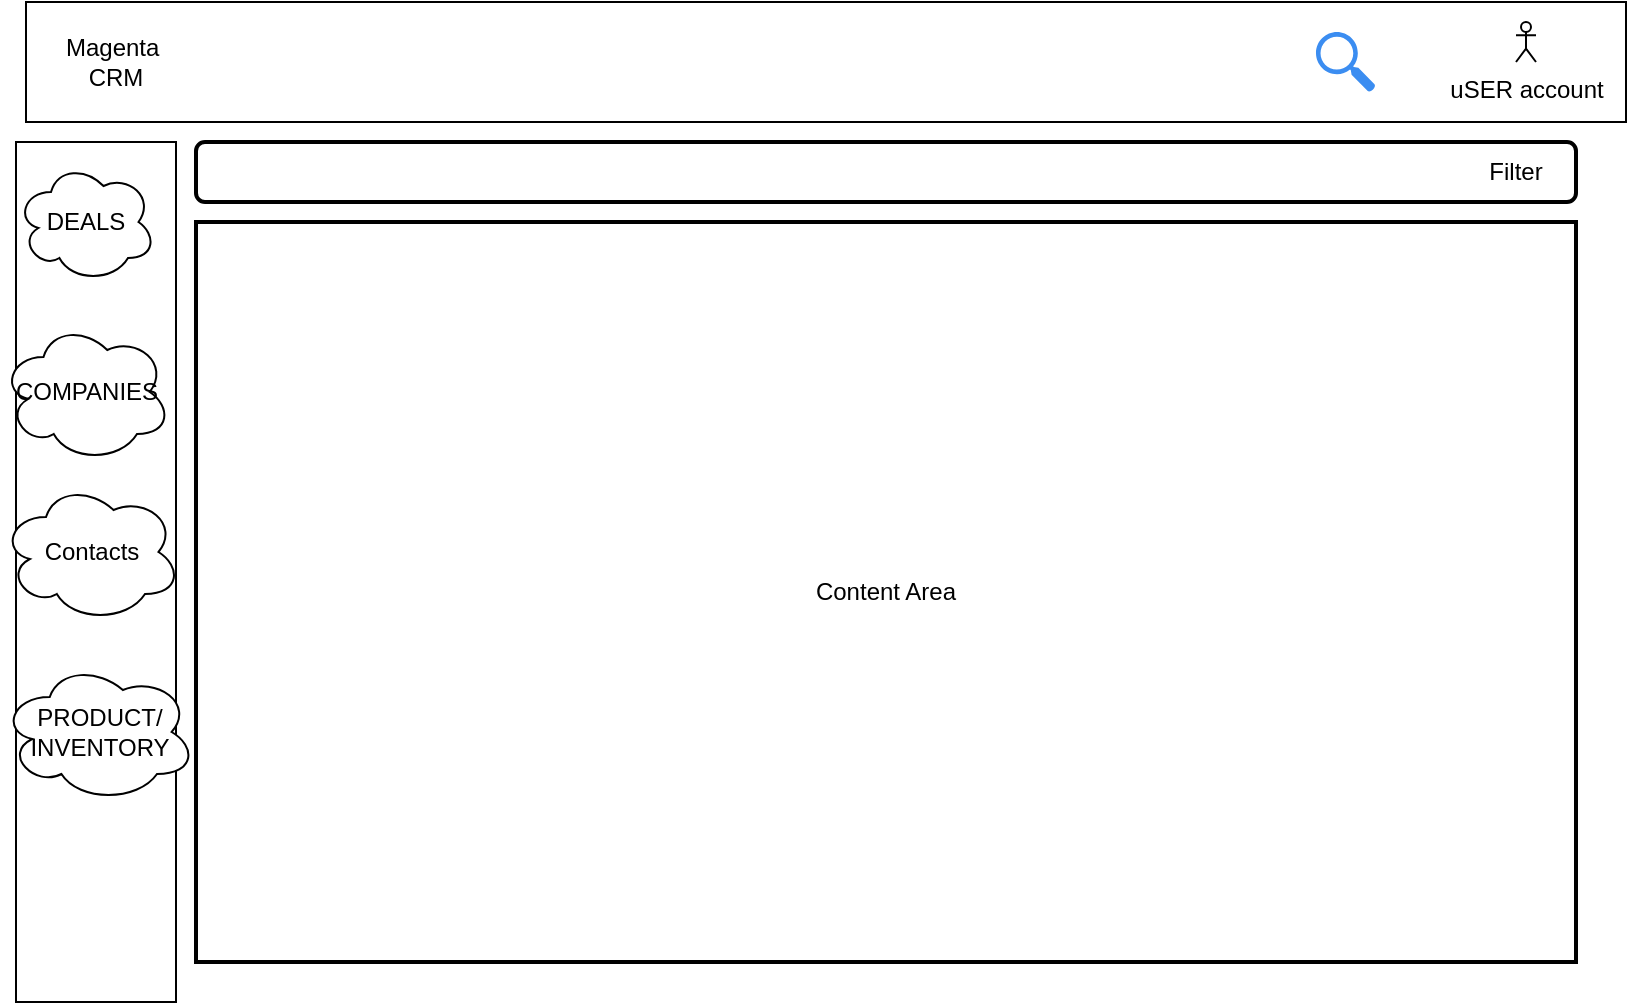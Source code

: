 <mxfile version="14.2.7" type="github" pages="6">
  <diagram id="QOa6z6X2At9Oge8IAuHY" name="Main">
    <mxGraphModel dx="965" dy="1571" grid="1" gridSize="10" guides="1" tooltips="1" connect="1" arrows="1" fold="1" page="1" pageScale="1" pageWidth="850" pageHeight="1100" math="0" shadow="0">
      <root>
        <mxCell id="0" />
        <mxCell id="1" parent="0" />
        <mxCell id="o-RJejRpc0cjQsUebl2T-1" value="" style="rounded=0;whiteSpace=wrap;html=1;" vertex="1" parent="1">
          <mxGeometry x="40" y="50" width="80" height="430" as="geometry" />
        </mxCell>
        <mxCell id="o-RJejRpc0cjQsUebl2T-2" value="" style="rounded=0;whiteSpace=wrap;html=1;" vertex="1" parent="1">
          <mxGeometry x="45" y="-20" width="800" height="60" as="geometry" />
        </mxCell>
        <mxCell id="o-RJejRpc0cjQsUebl2T-3" value="Magenta&amp;nbsp;&lt;br&gt;CRM" style="text;html=1;strokeColor=none;fillColor=none;align=center;verticalAlign=middle;whiteSpace=wrap;rounded=0;" vertex="1" parent="1">
          <mxGeometry x="70" width="40" height="20" as="geometry" />
        </mxCell>
        <mxCell id="o-RJejRpc0cjQsUebl2T-4" value="DEALS" style="ellipse;shape=cloud;whiteSpace=wrap;html=1;" vertex="1" parent="1">
          <mxGeometry x="40" y="60" width="70" height="60" as="geometry" />
        </mxCell>
        <mxCell id="o-RJejRpc0cjQsUebl2T-6" value="PRODUCT/&lt;br&gt;INVENTORY" style="ellipse;shape=cloud;whiteSpace=wrap;html=1;" vertex="1" parent="1">
          <mxGeometry x="32.5" y="310" width="97.5" height="70" as="geometry" />
        </mxCell>
        <mxCell id="o-RJejRpc0cjQsUebl2T-7" value="COMPANIES" style="ellipse;shape=cloud;whiteSpace=wrap;html=1;" vertex="1" parent="1">
          <mxGeometry x="32.5" y="140" width="85" height="70" as="geometry" />
        </mxCell>
        <mxCell id="o-RJejRpc0cjQsUebl2T-9" value="uSER account" style="shape=umlActor;verticalLabelPosition=bottom;verticalAlign=top;html=1;outlineConnect=0;" vertex="1" parent="1">
          <mxGeometry x="790" y="-10" width="10" height="20" as="geometry" />
        </mxCell>
        <mxCell id="4M_cyCe8TP4XShT10oTq-1" value="" style="html=1;aspect=fixed;strokeColor=none;shadow=0;align=center;verticalAlign=top;fillColor=#3B8DF1;shape=mxgraph.gcp2.search" vertex="1" parent="1">
          <mxGeometry x="690" y="-5" width="29.7" height="30" as="geometry" />
        </mxCell>
        <mxCell id="ym174EyvkoZ6vxaWebQI-1" value="Content Area" style="rounded=0;whiteSpace=wrap;html=1;strokeWidth=2;fillColor=none;" vertex="1" parent="1">
          <mxGeometry x="130" y="90" width="690" height="370" as="geometry" />
        </mxCell>
        <mxCell id="c6NYsbQA6YPsyjV-3wj1-1" value="" style="rounded=1;whiteSpace=wrap;html=1;strokeWidth=2;fillColor=none;" vertex="1" parent="1">
          <mxGeometry x="130" y="50" width="690" height="30" as="geometry" />
        </mxCell>
        <mxCell id="c6NYsbQA6YPsyjV-3wj1-2" value="Filter" style="text;html=1;strokeColor=none;fillColor=none;align=center;verticalAlign=middle;whiteSpace=wrap;rounded=0;" vertex="1" parent="1">
          <mxGeometry x="770" y="55" width="40" height="20" as="geometry" />
        </mxCell>
        <mxCell id="c6NYsbQA6YPsyjV-3wj1-3" value="Contacts" style="ellipse;shape=cloud;whiteSpace=wrap;html=1;" vertex="1" parent="1">
          <mxGeometry x="32.5" y="220" width="90" height="70" as="geometry" />
        </mxCell>
      </root>
    </mxGraphModel>
  </diagram>
  <diagram id="2hIq2uxbDtvf1ngleDAS" name="Deals">
    <mxGraphModel dx="965" dy="471" grid="1" gridSize="10" guides="1" tooltips="1" connect="1" arrows="1" fold="1" page="1" pageScale="1" pageWidth="850" pageHeight="1100" math="0" shadow="0">
      <root>
        <mxCell id="5MMaR8HTmtrozJFYy1v1-0" />
        <mxCell id="5MMaR8HTmtrozJFYy1v1-1" parent="5MMaR8HTmtrozJFYy1v1-0" />
        <mxCell id="LGKJ2FdRTAFwp8FfndiB-0" value="" style="shape=table;html=1;whiteSpace=wrap;startSize=0;container=1;collapsible=0;childLayout=tableLayout;" vertex="1" parent="5MMaR8HTmtrozJFYy1v1-1">
          <mxGeometry x="40" y="80" width="720" height="240" as="geometry" />
        </mxCell>
        <mxCell id="LGKJ2FdRTAFwp8FfndiB-1" value="" style="shape=partialRectangle;html=1;whiteSpace=wrap;collapsible=0;dropTarget=0;pointerEvents=0;fillColor=none;top=0;left=0;bottom=0;right=0;points=[[0,0.5],[1,0.5]];portConstraint=eastwest;" vertex="1" parent="LGKJ2FdRTAFwp8FfndiB-0">
          <mxGeometry width="720" height="48" as="geometry" />
        </mxCell>
        <mxCell id="LGKJ2FdRTAFwp8FfndiB-2" value="&lt;b&gt;Deals Name&lt;/b&gt;" style="shape=partialRectangle;html=1;whiteSpace=wrap;connectable=0;overflow=hidden;fillColor=none;top=0;left=0;bottom=0;right=0;strokeWidth=2;" vertex="1" parent="LGKJ2FdRTAFwp8FfndiB-1">
          <mxGeometry width="120" height="48" as="geometry" />
        </mxCell>
        <mxCell id="LGKJ2FdRTAFwp8FfndiB-3" value="&lt;b&gt;Stage&lt;/b&gt;" style="shape=partialRectangle;html=1;whiteSpace=wrap;connectable=0;overflow=hidden;fillColor=none;top=0;left=0;bottom=0;right=0;" vertex="1" parent="LGKJ2FdRTAFwp8FfndiB-1">
          <mxGeometry x="120" width="120" height="48" as="geometry" />
        </mxCell>
        <mxCell id="LGKJ2FdRTAFwp8FfndiB-4" value="&lt;b&gt;Contact/Companies&lt;/b&gt;" style="shape=partialRectangle;html=1;whiteSpace=wrap;connectable=0;overflow=hidden;fillColor=none;top=0;left=0;bottom=0;right=0;" vertex="1" parent="LGKJ2FdRTAFwp8FfndiB-1">
          <mxGeometry x="240" width="120" height="48" as="geometry" />
        </mxCell>
        <mxCell id="LGKJ2FdRTAFwp8FfndiB-5" value="&lt;b&gt;Amount&lt;/b&gt;" style="shape=partialRectangle;html=1;whiteSpace=wrap;connectable=0;overflow=hidden;fillColor=none;top=0;left=0;bottom=0;right=0;" vertex="1" parent="LGKJ2FdRTAFwp8FfndiB-1">
          <mxGeometry x="360" width="120" height="48" as="geometry" />
        </mxCell>
        <mxCell id="LGKJ2FdRTAFwp8FfndiB-6" value="&lt;b&gt;Closeing Date&lt;/b&gt;" style="shape=partialRectangle;html=1;whiteSpace=wrap;connectable=0;overflow=hidden;fillColor=none;top=0;left=0;bottom=0;right=0;" vertex="1" parent="LGKJ2FdRTAFwp8FfndiB-1">
          <mxGeometry x="480" width="120" height="48" as="geometry" />
        </mxCell>
        <mxCell id="LGKJ2FdRTAFwp8FfndiB-7" value="&lt;b&gt;Created&lt;/b&gt;" style="shape=partialRectangle;html=1;whiteSpace=wrap;connectable=0;overflow=hidden;fillColor=none;top=0;left=0;bottom=0;right=0;" vertex="1" parent="LGKJ2FdRTAFwp8FfndiB-1">
          <mxGeometry x="600" width="120" height="48" as="geometry" />
        </mxCell>
        <mxCell id="LGKJ2FdRTAFwp8FfndiB-8" value="" style="shape=partialRectangle;html=1;whiteSpace=wrap;collapsible=0;dropTarget=0;pointerEvents=0;fillColor=none;top=0;left=0;bottom=0;right=0;points=[[0,0.5],[1,0.5]];portConstraint=eastwest;" vertex="1" parent="LGKJ2FdRTAFwp8FfndiB-0">
          <mxGeometry y="48" width="720" height="48" as="geometry" />
        </mxCell>
        <mxCell id="LGKJ2FdRTAFwp8FfndiB-9" value="BI" style="shape=partialRectangle;html=1;whiteSpace=wrap;connectable=0;overflow=hidden;fillColor=none;top=0;left=0;bottom=0;right=0;" vertex="1" parent="LGKJ2FdRTAFwp8FfndiB-8">
          <mxGeometry width="120" height="48" as="geometry" />
        </mxCell>
        <mxCell id="LGKJ2FdRTAFwp8FfndiB-10" value="Negotiation" style="shape=partialRectangle;html=1;whiteSpace=wrap;connectable=0;overflow=hidden;fillColor=none;top=0;left=0;bottom=0;right=0;" vertex="1" parent="LGKJ2FdRTAFwp8FfndiB-8">
          <mxGeometry x="120" width="120" height="48" as="geometry" />
        </mxCell>
        <mxCell id="LGKJ2FdRTAFwp8FfndiB-11" value="Magenta" style="shape=partialRectangle;html=1;whiteSpace=wrap;connectable=0;overflow=hidden;fillColor=none;top=0;left=0;bottom=0;right=0;" vertex="1" parent="LGKJ2FdRTAFwp8FfndiB-8">
          <mxGeometry x="240" width="120" height="48" as="geometry" />
        </mxCell>
        <mxCell id="LGKJ2FdRTAFwp8FfndiB-12" value="10,000" style="shape=partialRectangle;html=1;whiteSpace=wrap;connectable=0;overflow=hidden;fillColor=none;top=0;left=0;bottom=0;right=0;" vertex="1" parent="LGKJ2FdRTAFwp8FfndiB-8">
          <mxGeometry x="360" width="120" height="48" as="geometry" />
        </mxCell>
        <mxCell id="LGKJ2FdRTAFwp8FfndiB-13" value="14-02-21" style="shape=partialRectangle;html=1;whiteSpace=wrap;connectable=0;overflow=hidden;fillColor=none;top=0;left=0;bottom=0;right=0;" vertex="1" parent="LGKJ2FdRTAFwp8FfndiB-8">
          <mxGeometry x="480" width="120" height="48" as="geometry" />
        </mxCell>
        <mxCell id="LGKJ2FdRTAFwp8FfndiB-14" value="1min ago" style="shape=partialRectangle;html=1;whiteSpace=wrap;connectable=0;overflow=hidden;fillColor=none;top=0;left=0;bottom=0;right=0;" vertex="1" parent="LGKJ2FdRTAFwp8FfndiB-8">
          <mxGeometry x="600" width="120" height="48" as="geometry" />
        </mxCell>
        <mxCell id="LGKJ2FdRTAFwp8FfndiB-15" value="" style="shape=partialRectangle;html=1;whiteSpace=wrap;collapsible=0;dropTarget=0;pointerEvents=0;fillColor=none;top=0;left=0;bottom=0;right=0;points=[[0,0.5],[1,0.5]];portConstraint=eastwest;" vertex="1" parent="LGKJ2FdRTAFwp8FfndiB-0">
          <mxGeometry y="96" width="720" height="48" as="geometry" />
        </mxCell>
        <mxCell id="LGKJ2FdRTAFwp8FfndiB-16" value="" style="shape=partialRectangle;html=1;whiteSpace=wrap;connectable=0;overflow=hidden;fillColor=none;top=0;left=0;bottom=0;right=0;" vertex="1" parent="LGKJ2FdRTAFwp8FfndiB-15">
          <mxGeometry width="120" height="48" as="geometry" />
        </mxCell>
        <mxCell id="LGKJ2FdRTAFwp8FfndiB-17" value="" style="shape=partialRectangle;html=1;whiteSpace=wrap;connectable=0;overflow=hidden;fillColor=none;top=0;left=0;bottom=0;right=0;" vertex="1" parent="LGKJ2FdRTAFwp8FfndiB-15">
          <mxGeometry x="120" width="120" height="48" as="geometry" />
        </mxCell>
        <mxCell id="LGKJ2FdRTAFwp8FfndiB-18" value="" style="shape=partialRectangle;html=1;whiteSpace=wrap;connectable=0;overflow=hidden;fillColor=none;top=0;left=0;bottom=0;right=0;" vertex="1" parent="LGKJ2FdRTAFwp8FfndiB-15">
          <mxGeometry x="240" width="120" height="48" as="geometry" />
        </mxCell>
        <mxCell id="LGKJ2FdRTAFwp8FfndiB-19" value="" style="shape=partialRectangle;html=1;whiteSpace=wrap;connectable=0;overflow=hidden;fillColor=none;top=0;left=0;bottom=0;right=0;" vertex="1" parent="LGKJ2FdRTAFwp8FfndiB-15">
          <mxGeometry x="360" width="120" height="48" as="geometry" />
        </mxCell>
        <mxCell id="LGKJ2FdRTAFwp8FfndiB-20" value="" style="shape=partialRectangle;html=1;whiteSpace=wrap;connectable=0;overflow=hidden;fillColor=none;top=0;left=0;bottom=0;right=0;" vertex="1" parent="LGKJ2FdRTAFwp8FfndiB-15">
          <mxGeometry x="480" width="120" height="48" as="geometry" />
        </mxCell>
        <mxCell id="LGKJ2FdRTAFwp8FfndiB-21" value="" style="shape=partialRectangle;html=1;whiteSpace=wrap;connectable=0;overflow=hidden;fillColor=none;top=0;left=0;bottom=0;right=0;" vertex="1" parent="LGKJ2FdRTAFwp8FfndiB-15">
          <mxGeometry x="600" width="120" height="48" as="geometry" />
        </mxCell>
        <mxCell id="LGKJ2FdRTAFwp8FfndiB-22" value="" style="shape=partialRectangle;html=1;whiteSpace=wrap;collapsible=0;dropTarget=0;pointerEvents=0;fillColor=none;top=0;left=0;bottom=0;right=0;points=[[0,0.5],[1,0.5]];portConstraint=eastwest;" vertex="1" parent="LGKJ2FdRTAFwp8FfndiB-0">
          <mxGeometry y="144" width="720" height="48" as="geometry" />
        </mxCell>
        <mxCell id="LGKJ2FdRTAFwp8FfndiB-23" value="" style="shape=partialRectangle;html=1;whiteSpace=wrap;connectable=0;overflow=hidden;fillColor=none;top=0;left=0;bottom=0;right=0;" vertex="1" parent="LGKJ2FdRTAFwp8FfndiB-22">
          <mxGeometry width="120" height="48" as="geometry" />
        </mxCell>
        <mxCell id="LGKJ2FdRTAFwp8FfndiB-24" value="" style="shape=partialRectangle;html=1;whiteSpace=wrap;connectable=0;overflow=hidden;fillColor=none;top=0;left=0;bottom=0;right=0;" vertex="1" parent="LGKJ2FdRTAFwp8FfndiB-22">
          <mxGeometry x="120" width="120" height="48" as="geometry" />
        </mxCell>
        <mxCell id="LGKJ2FdRTAFwp8FfndiB-25" value="" style="shape=partialRectangle;html=1;whiteSpace=wrap;connectable=0;overflow=hidden;fillColor=none;top=0;left=0;bottom=0;right=0;" vertex="1" parent="LGKJ2FdRTAFwp8FfndiB-22">
          <mxGeometry x="240" width="120" height="48" as="geometry" />
        </mxCell>
        <mxCell id="LGKJ2FdRTAFwp8FfndiB-26" value="" style="shape=partialRectangle;html=1;whiteSpace=wrap;connectable=0;overflow=hidden;fillColor=none;top=0;left=0;bottom=0;right=0;" vertex="1" parent="LGKJ2FdRTAFwp8FfndiB-22">
          <mxGeometry x="360" width="120" height="48" as="geometry" />
        </mxCell>
        <mxCell id="LGKJ2FdRTAFwp8FfndiB-27" value="" style="shape=partialRectangle;html=1;whiteSpace=wrap;connectable=0;overflow=hidden;fillColor=none;top=0;left=0;bottom=0;right=0;" vertex="1" parent="LGKJ2FdRTAFwp8FfndiB-22">
          <mxGeometry x="480" width="120" height="48" as="geometry" />
        </mxCell>
        <mxCell id="LGKJ2FdRTAFwp8FfndiB-28" value="" style="shape=partialRectangle;html=1;whiteSpace=wrap;connectable=0;overflow=hidden;fillColor=none;top=0;left=0;bottom=0;right=0;" vertex="1" parent="LGKJ2FdRTAFwp8FfndiB-22">
          <mxGeometry x="600" width="120" height="48" as="geometry" />
        </mxCell>
        <mxCell id="LGKJ2FdRTAFwp8FfndiB-29" value="" style="shape=partialRectangle;html=1;whiteSpace=wrap;collapsible=0;dropTarget=0;pointerEvents=0;fillColor=none;top=0;left=0;bottom=0;right=0;points=[[0,0.5],[1,0.5]];portConstraint=eastwest;" vertex="1" parent="LGKJ2FdRTAFwp8FfndiB-0">
          <mxGeometry y="192" width="720" height="48" as="geometry" />
        </mxCell>
        <mxCell id="LGKJ2FdRTAFwp8FfndiB-30" value="" style="shape=partialRectangle;html=1;whiteSpace=wrap;connectable=0;overflow=hidden;fillColor=none;top=0;left=0;bottom=0;right=0;" vertex="1" parent="LGKJ2FdRTAFwp8FfndiB-29">
          <mxGeometry width="120" height="48" as="geometry" />
        </mxCell>
        <mxCell id="LGKJ2FdRTAFwp8FfndiB-31" value="" style="shape=partialRectangle;html=1;whiteSpace=wrap;connectable=0;overflow=hidden;fillColor=none;top=0;left=0;bottom=0;right=0;" vertex="1" parent="LGKJ2FdRTAFwp8FfndiB-29">
          <mxGeometry x="120" width="120" height="48" as="geometry" />
        </mxCell>
        <mxCell id="LGKJ2FdRTAFwp8FfndiB-32" value="" style="shape=partialRectangle;html=1;whiteSpace=wrap;connectable=0;overflow=hidden;fillColor=none;top=0;left=0;bottom=0;right=0;" vertex="1" parent="LGKJ2FdRTAFwp8FfndiB-29">
          <mxGeometry x="240" width="120" height="48" as="geometry" />
        </mxCell>
        <mxCell id="LGKJ2FdRTAFwp8FfndiB-33" value="" style="shape=partialRectangle;html=1;whiteSpace=wrap;connectable=0;overflow=hidden;fillColor=none;top=0;left=0;bottom=0;right=0;" vertex="1" parent="LGKJ2FdRTAFwp8FfndiB-29">
          <mxGeometry x="360" width="120" height="48" as="geometry" />
        </mxCell>
        <mxCell id="LGKJ2FdRTAFwp8FfndiB-34" value="" style="shape=partialRectangle;html=1;whiteSpace=wrap;connectable=0;overflow=hidden;fillColor=none;top=0;left=0;bottom=0;right=0;" vertex="1" parent="LGKJ2FdRTAFwp8FfndiB-29">
          <mxGeometry x="480" width="120" height="48" as="geometry" />
        </mxCell>
        <mxCell id="LGKJ2FdRTAFwp8FfndiB-35" value="" style="shape=partialRectangle;html=1;whiteSpace=wrap;connectable=0;overflow=hidden;fillColor=none;top=0;left=0;bottom=0;right=0;" vertex="1" parent="LGKJ2FdRTAFwp8FfndiB-29">
          <mxGeometry x="600" width="120" height="48" as="geometry" />
        </mxCell>
        <mxCell id="LGKJ2FdRTAFwp8FfndiB-37" value="" style="shape=doubleArrow;direction=south;whiteSpace=wrap;html=1;" vertex="1" parent="5MMaR8HTmtrozJFYy1v1-1">
          <mxGeometry x="140" y="90" width="10" height="30" as="geometry" />
        </mxCell>
        <mxCell id="LGKJ2FdRTAFwp8FfndiB-38" value="" style="shape=doubleArrow;direction=south;whiteSpace=wrap;html=1;" vertex="1" parent="5MMaR8HTmtrozJFYy1v1-1">
          <mxGeometry x="740" y="90" width="10" height="30" as="geometry" />
        </mxCell>
        <mxCell id="LGKJ2FdRTAFwp8FfndiB-39" value="" style="shape=doubleArrow;direction=south;whiteSpace=wrap;html=1;" vertex="1" parent="5MMaR8HTmtrozJFYy1v1-1">
          <mxGeometry x="500" y="90" width="10" height="30" as="geometry" />
        </mxCell>
        <mxCell id="LGKJ2FdRTAFwp8FfndiB-40" value="" style="shape=doubleArrow;direction=south;whiteSpace=wrap;html=1;" vertex="1" parent="5MMaR8HTmtrozJFYy1v1-1">
          <mxGeometry x="620" y="90" width="10" height="30" as="geometry" />
        </mxCell>
        <mxCell id="LGKJ2FdRTAFwp8FfndiB-41" value="" style="shape=doubleArrow;direction=south;whiteSpace=wrap;html=1;" vertex="1" parent="5MMaR8HTmtrozJFYy1v1-1">
          <mxGeometry x="260" y="90" width="10" height="30" as="geometry" />
        </mxCell>
        <mxCell id="yfawPDBMTOWphZqOjl_f-1" value="" style="image;image=img/lib/atlassian/Jira_Core_Logo.svg;strokeWidth=2;" vertex="1" parent="5MMaR8HTmtrozJFYy1v1-1">
          <mxGeometry x="60" y="10" width="40" height="50" as="geometry" />
        </mxCell>
        <mxCell id="yfawPDBMTOWphZqOjl_f-2" value="&lt;font style=&quot;font-size: 17px&quot; face=&quot;Courier New&quot;&gt;Deals&lt;/font&gt;" style="text;html=1;strokeColor=none;fillColor=none;align=center;verticalAlign=middle;whiteSpace=wrap;rounded=0;" vertex="1" parent="5MMaR8HTmtrozJFYy1v1-1">
          <mxGeometry x="90" y="10" width="90" height="45" as="geometry" />
        </mxCell>
        <mxCell id="yfawPDBMTOWphZqOjl_f-3" value="&lt;b&gt;&lt;font style=&quot;font-size: 17px&quot; face=&quot;Comic Sans MS&quot;&gt;ADD&lt;/font&gt;&lt;/b&gt;" style="ellipse;whiteSpace=wrap;html=1;strokeWidth=2;" vertex="1" parent="5MMaR8HTmtrozJFYy1v1-1">
          <mxGeometry x="630" y="20" width="100" height="30" as="geometry" />
        </mxCell>
        <mxCell id="yfawPDBMTOWphZqOjl_f-4" value="" style="shape=image;html=1;verticalAlign=top;verticalLabelPosition=bottom;labelBackgroundColor=#ffffff;imageAspect=0;aspect=fixed;image=https://cdn4.iconfinder.com/data/icons/wirecons-free-vector-icons/32/add-128.png;strokeWidth=2;" vertex="1" parent="5MMaR8HTmtrozJFYy1v1-1">
          <mxGeometry x="640" y="25" width="20" height="20" as="geometry" />
        </mxCell>
        <mxCell id="yfawPDBMTOWphZqOjl_f-7" value="" style="html=1;verticalLabelPosition=bottom;align=center;labelBackgroundColor=#ffffff;verticalAlign=top;strokeWidth=2;strokeColor=#0080F0;shadow=0;dashed=0;shape=mxgraph.ios7.icons.looking_glass;" vertex="1" parent="5MMaR8HTmtrozJFYy1v1-1">
          <mxGeometry x="455" y="17.5" width="20" height="30" as="geometry" />
        </mxCell>
        <mxCell id="yfawPDBMTOWphZqOjl_f-8" value="" style="rounded=1;whiteSpace=wrap;html=1;strokeWidth=2;fillColor=none;" vertex="1" parent="5MMaR8HTmtrozJFYy1v1-1">
          <mxGeometry x="250" y="12.5" width="240" height="40" as="geometry" />
        </mxCell>
      </root>
    </mxGraphModel>
  </diagram>
  <diagram id="Q8VpoY2TLXDn-O0lW1eY" name="Comapnaies">
    <mxGraphModel dx="965" dy="471" grid="1" gridSize="10" guides="1" tooltips="1" connect="1" arrows="1" fold="1" page="1" pageScale="1" pageWidth="850" pageHeight="1100" math="0" shadow="0">
      <root>
        <mxCell id="I5g-fMdhhFbiZRcRLyQD-0" />
        <mxCell id="I5g-fMdhhFbiZRcRLyQD-1" parent="I5g-fMdhhFbiZRcRLyQD-0" />
        <mxCell id="MtJJ25uSLLpGP35QfwaO-41" value="" style="image;image=img/lib/atlassian/Jira_Core_Logo.svg;strokeWidth=2;" vertex="1" parent="I5g-fMdhhFbiZRcRLyQD-1">
          <mxGeometry x="60" y="10" width="40" height="50" as="geometry" />
        </mxCell>
        <mxCell id="MtJJ25uSLLpGP35QfwaO-42" value="&lt;font style=&quot;font-size: 17px&quot; face=&quot;Courier New&quot;&gt;Companies&lt;/font&gt;" style="text;html=1;strokeColor=none;fillColor=none;align=center;verticalAlign=middle;whiteSpace=wrap;rounded=0;" vertex="1" parent="I5g-fMdhhFbiZRcRLyQD-1">
          <mxGeometry x="110" y="10" width="90" height="45" as="geometry" />
        </mxCell>
        <mxCell id="MtJJ25uSLLpGP35QfwaO-43" value="&lt;b&gt;&lt;font style=&quot;font-size: 17px&quot; face=&quot;Comic Sans MS&quot;&gt;ADD&lt;/font&gt;&lt;/b&gt;" style="ellipse;whiteSpace=wrap;html=1;strokeWidth=2;" vertex="1" parent="I5g-fMdhhFbiZRcRLyQD-1">
          <mxGeometry x="630" y="20" width="100" height="30" as="geometry" />
        </mxCell>
        <mxCell id="MtJJ25uSLLpGP35QfwaO-44" value="" style="shape=image;html=1;verticalAlign=top;verticalLabelPosition=bottom;labelBackgroundColor=#ffffff;imageAspect=0;aspect=fixed;image=https://cdn4.iconfinder.com/data/icons/wirecons-free-vector-icons/32/add-128.png;strokeWidth=2;" vertex="1" parent="I5g-fMdhhFbiZRcRLyQD-1">
          <mxGeometry x="640" y="25" width="20" height="20" as="geometry" />
        </mxCell>
        <mxCell id="MtJJ25uSLLpGP35QfwaO-45" value="" style="html=1;verticalLabelPosition=bottom;align=center;labelBackgroundColor=#ffffff;verticalAlign=top;strokeWidth=2;strokeColor=#0080F0;shadow=0;dashed=0;shape=mxgraph.ios7.icons.looking_glass;" vertex="1" parent="I5g-fMdhhFbiZRcRLyQD-1">
          <mxGeometry x="455" y="17.5" width="20" height="30" as="geometry" />
        </mxCell>
        <mxCell id="MtJJ25uSLLpGP35QfwaO-46" value="" style="rounded=1;whiteSpace=wrap;html=1;strokeWidth=2;fillColor=none;" vertex="1" parent="I5g-fMdhhFbiZRcRLyQD-1">
          <mxGeometry x="250" y="12.5" width="240" height="40" as="geometry" />
        </mxCell>
        <mxCell id="MtJJ25uSLLpGP35QfwaO-47" value="" style="shape=table;html=1;whiteSpace=wrap;startSize=0;container=1;collapsible=0;childLayout=tableLayout;" vertex="1" parent="I5g-fMdhhFbiZRcRLyQD-1">
          <mxGeometry x="70" y="110" width="690" height="250" as="geometry" />
        </mxCell>
        <mxCell id="MtJJ25uSLLpGP35QfwaO-48" value="" style="shape=partialRectangle;html=1;whiteSpace=wrap;collapsible=0;dropTarget=0;pointerEvents=0;fillColor=none;top=0;left=0;bottom=0;right=0;points=[[0,0.5],[1,0.5]];portConstraint=eastwest;" vertex="1" parent="MtJJ25uSLLpGP35QfwaO-47">
          <mxGeometry width="690" height="50" as="geometry" />
        </mxCell>
        <mxCell id="MtJJ25uSLLpGP35QfwaO-73" value="&lt;b&gt;Compnay Name&lt;/b&gt;" style="shape=partialRectangle;html=1;whiteSpace=wrap;connectable=0;overflow=hidden;fillColor=none;top=0;left=0;bottom=0;right=0;" vertex="1" parent="MtJJ25uSLLpGP35QfwaO-48">
          <mxGeometry width="138" height="50" as="geometry" />
        </mxCell>
        <mxCell id="MtJJ25uSLLpGP35QfwaO-49" value="&lt;b&gt;Contact&amp;nbsp;&lt;/b&gt;" style="shape=partialRectangle;html=1;whiteSpace=wrap;connectable=0;overflow=hidden;fillColor=none;top=0;left=0;bottom=0;right=0;" vertex="1" parent="MtJJ25uSLLpGP35QfwaO-48">
          <mxGeometry x="138" width="138" height="50" as="geometry" />
        </mxCell>
        <mxCell id="MtJJ25uSLLpGP35QfwaO-50" value="&lt;b&gt;Website&lt;/b&gt;" style="shape=partialRectangle;html=1;whiteSpace=wrap;connectable=0;overflow=hidden;fillColor=none;top=0;left=0;bottom=0;right=0;" vertex="1" parent="MtJJ25uSLLpGP35QfwaO-48">
          <mxGeometry x="276" width="138" height="50" as="geometry" />
        </mxCell>
        <mxCell id="MtJJ25uSLLpGP35QfwaO-51" value="&lt;b&gt;Activity&lt;/b&gt;" style="shape=partialRectangle;html=1;whiteSpace=wrap;connectable=0;overflow=hidden;fillColor=none;top=0;left=0;bottom=0;right=0;" vertex="1" parent="MtJJ25uSLLpGP35QfwaO-48">
          <mxGeometry x="414" width="138" height="50" as="geometry" />
        </mxCell>
        <mxCell id="MtJJ25uSLLpGP35QfwaO-52" value="&lt;b&gt;Owner&lt;/b&gt;" style="shape=partialRectangle;html=1;whiteSpace=wrap;connectable=0;overflow=hidden;fillColor=none;top=0;left=0;bottom=0;right=0;" vertex="1" parent="MtJJ25uSLLpGP35QfwaO-48">
          <mxGeometry x="552" width="138" height="50" as="geometry" />
        </mxCell>
        <mxCell id="MtJJ25uSLLpGP35QfwaO-53" value="" style="shape=partialRectangle;html=1;whiteSpace=wrap;collapsible=0;dropTarget=0;pointerEvents=0;fillColor=none;top=0;left=0;bottom=0;right=0;points=[[0,0.5],[1,0.5]];portConstraint=eastwest;" vertex="1" parent="MtJJ25uSLLpGP35QfwaO-47">
          <mxGeometry y="50" width="690" height="50" as="geometry" />
        </mxCell>
        <mxCell id="MtJJ25uSLLpGP35QfwaO-74" style="shape=partialRectangle;html=1;whiteSpace=wrap;connectable=0;overflow=hidden;fillColor=none;top=0;left=0;bottom=0;right=0;" vertex="1" parent="MtJJ25uSLLpGP35QfwaO-53">
          <mxGeometry width="138" height="50" as="geometry" />
        </mxCell>
        <mxCell id="MtJJ25uSLLpGP35QfwaO-54" value="" style="shape=partialRectangle;html=1;whiteSpace=wrap;connectable=0;overflow=hidden;fillColor=none;top=0;left=0;bottom=0;right=0;" vertex="1" parent="MtJJ25uSLLpGP35QfwaO-53">
          <mxGeometry x="138" width="138" height="50" as="geometry" />
        </mxCell>
        <mxCell id="MtJJ25uSLLpGP35QfwaO-55" value="" style="shape=partialRectangle;html=1;whiteSpace=wrap;connectable=0;overflow=hidden;fillColor=none;top=0;left=0;bottom=0;right=0;" vertex="1" parent="MtJJ25uSLLpGP35QfwaO-53">
          <mxGeometry x="276" width="138" height="50" as="geometry" />
        </mxCell>
        <mxCell id="MtJJ25uSLLpGP35QfwaO-56" value="" style="shape=partialRectangle;html=1;whiteSpace=wrap;connectable=0;overflow=hidden;fillColor=none;top=0;left=0;bottom=0;right=0;" vertex="1" parent="MtJJ25uSLLpGP35QfwaO-53">
          <mxGeometry x="414" width="138" height="50" as="geometry" />
        </mxCell>
        <mxCell id="MtJJ25uSLLpGP35QfwaO-57" value="" style="shape=partialRectangle;html=1;whiteSpace=wrap;connectable=0;overflow=hidden;fillColor=none;top=0;left=0;bottom=0;right=0;" vertex="1" parent="MtJJ25uSLLpGP35QfwaO-53">
          <mxGeometry x="552" width="138" height="50" as="geometry" />
        </mxCell>
        <mxCell id="MtJJ25uSLLpGP35QfwaO-58" value="" style="shape=partialRectangle;html=1;whiteSpace=wrap;collapsible=0;dropTarget=0;pointerEvents=0;fillColor=none;top=0;left=0;bottom=0;right=0;points=[[0,0.5],[1,0.5]];portConstraint=eastwest;" vertex="1" parent="MtJJ25uSLLpGP35QfwaO-47">
          <mxGeometry y="100" width="690" height="50" as="geometry" />
        </mxCell>
        <mxCell id="MtJJ25uSLLpGP35QfwaO-75" style="shape=partialRectangle;html=1;whiteSpace=wrap;connectable=0;overflow=hidden;fillColor=none;top=0;left=0;bottom=0;right=0;" vertex="1" parent="MtJJ25uSLLpGP35QfwaO-58">
          <mxGeometry width="138" height="50" as="geometry" />
        </mxCell>
        <mxCell id="MtJJ25uSLLpGP35QfwaO-59" value="" style="shape=partialRectangle;html=1;whiteSpace=wrap;connectable=0;overflow=hidden;fillColor=none;top=0;left=0;bottom=0;right=0;" vertex="1" parent="MtJJ25uSLLpGP35QfwaO-58">
          <mxGeometry x="138" width="138" height="50" as="geometry" />
        </mxCell>
        <mxCell id="MtJJ25uSLLpGP35QfwaO-60" value="" style="shape=partialRectangle;html=1;whiteSpace=wrap;connectable=0;overflow=hidden;fillColor=none;top=0;left=0;bottom=0;right=0;" vertex="1" parent="MtJJ25uSLLpGP35QfwaO-58">
          <mxGeometry x="276" width="138" height="50" as="geometry" />
        </mxCell>
        <mxCell id="MtJJ25uSLLpGP35QfwaO-61" value="" style="shape=partialRectangle;html=1;whiteSpace=wrap;connectable=0;overflow=hidden;fillColor=none;top=0;left=0;bottom=0;right=0;" vertex="1" parent="MtJJ25uSLLpGP35QfwaO-58">
          <mxGeometry x="414" width="138" height="50" as="geometry" />
        </mxCell>
        <mxCell id="MtJJ25uSLLpGP35QfwaO-62" value="" style="shape=partialRectangle;html=1;whiteSpace=wrap;connectable=0;overflow=hidden;fillColor=none;top=0;left=0;bottom=0;right=0;" vertex="1" parent="MtJJ25uSLLpGP35QfwaO-58">
          <mxGeometry x="552" width="138" height="50" as="geometry" />
        </mxCell>
        <mxCell id="MtJJ25uSLLpGP35QfwaO-63" value="" style="shape=partialRectangle;html=1;whiteSpace=wrap;collapsible=0;dropTarget=0;pointerEvents=0;fillColor=none;top=0;left=0;bottom=0;right=0;points=[[0,0.5],[1,0.5]];portConstraint=eastwest;" vertex="1" parent="MtJJ25uSLLpGP35QfwaO-47">
          <mxGeometry y="150" width="690" height="50" as="geometry" />
        </mxCell>
        <mxCell id="MtJJ25uSLLpGP35QfwaO-76" style="shape=partialRectangle;html=1;whiteSpace=wrap;connectable=0;overflow=hidden;fillColor=none;top=0;left=0;bottom=0;right=0;" vertex="1" parent="MtJJ25uSLLpGP35QfwaO-63">
          <mxGeometry width="138" height="50" as="geometry" />
        </mxCell>
        <mxCell id="MtJJ25uSLLpGP35QfwaO-64" value="" style="shape=partialRectangle;html=1;whiteSpace=wrap;connectable=0;overflow=hidden;fillColor=none;top=0;left=0;bottom=0;right=0;" vertex="1" parent="MtJJ25uSLLpGP35QfwaO-63">
          <mxGeometry x="138" width="138" height="50" as="geometry" />
        </mxCell>
        <mxCell id="MtJJ25uSLLpGP35QfwaO-65" value="" style="shape=partialRectangle;html=1;whiteSpace=wrap;connectable=0;overflow=hidden;fillColor=none;top=0;left=0;bottom=0;right=0;" vertex="1" parent="MtJJ25uSLLpGP35QfwaO-63">
          <mxGeometry x="276" width="138" height="50" as="geometry" />
        </mxCell>
        <mxCell id="MtJJ25uSLLpGP35QfwaO-66" value="" style="shape=partialRectangle;html=1;whiteSpace=wrap;connectable=0;overflow=hidden;fillColor=none;top=0;left=0;bottom=0;right=0;" vertex="1" parent="MtJJ25uSLLpGP35QfwaO-63">
          <mxGeometry x="414" width="138" height="50" as="geometry" />
        </mxCell>
        <mxCell id="MtJJ25uSLLpGP35QfwaO-67" value="" style="shape=partialRectangle;html=1;whiteSpace=wrap;connectable=0;overflow=hidden;fillColor=none;top=0;left=0;bottom=0;right=0;" vertex="1" parent="MtJJ25uSLLpGP35QfwaO-63">
          <mxGeometry x="552" width="138" height="50" as="geometry" />
        </mxCell>
        <mxCell id="MtJJ25uSLLpGP35QfwaO-68" value="" style="shape=partialRectangle;html=1;whiteSpace=wrap;collapsible=0;dropTarget=0;pointerEvents=0;fillColor=none;top=0;left=0;bottom=0;right=0;points=[[0,0.5],[1,0.5]];portConstraint=eastwest;" vertex="1" parent="MtJJ25uSLLpGP35QfwaO-47">
          <mxGeometry y="200" width="690" height="50" as="geometry" />
        </mxCell>
        <mxCell id="MtJJ25uSLLpGP35QfwaO-77" style="shape=partialRectangle;html=1;whiteSpace=wrap;connectable=0;overflow=hidden;fillColor=none;top=0;left=0;bottom=0;right=0;" vertex="1" parent="MtJJ25uSLLpGP35QfwaO-68">
          <mxGeometry width="138" height="50" as="geometry" />
        </mxCell>
        <mxCell id="MtJJ25uSLLpGP35QfwaO-69" value="" style="shape=partialRectangle;html=1;whiteSpace=wrap;connectable=0;overflow=hidden;fillColor=none;top=0;left=0;bottom=0;right=0;" vertex="1" parent="MtJJ25uSLLpGP35QfwaO-68">
          <mxGeometry x="138" width="138" height="50" as="geometry" />
        </mxCell>
        <mxCell id="MtJJ25uSLLpGP35QfwaO-70" value="" style="shape=partialRectangle;html=1;whiteSpace=wrap;connectable=0;overflow=hidden;fillColor=none;top=0;left=0;bottom=0;right=0;" vertex="1" parent="MtJJ25uSLLpGP35QfwaO-68">
          <mxGeometry x="276" width="138" height="50" as="geometry" />
        </mxCell>
        <mxCell id="MtJJ25uSLLpGP35QfwaO-71" value="" style="shape=partialRectangle;html=1;whiteSpace=wrap;connectable=0;overflow=hidden;fillColor=none;top=0;left=0;bottom=0;right=0;" vertex="1" parent="MtJJ25uSLLpGP35QfwaO-68">
          <mxGeometry x="414" width="138" height="50" as="geometry" />
        </mxCell>
        <mxCell id="MtJJ25uSLLpGP35QfwaO-72" value="" style="shape=partialRectangle;html=1;whiteSpace=wrap;connectable=0;overflow=hidden;fillColor=none;top=0;left=0;bottom=0;right=0;" vertex="1" parent="MtJJ25uSLLpGP35QfwaO-68">
          <mxGeometry x="552" width="138" height="50" as="geometry" />
        </mxCell>
      </root>
    </mxGraphModel>
  </diagram>
  <diagram id="j2iwCiftu8ltdcmABPxE" name="Add Deals">
    <mxGraphModel dx="965" dy="471" grid="1" gridSize="10" guides="1" tooltips="1" connect="1" arrows="1" fold="1" page="1" pageScale="1" pageWidth="850" pageHeight="1100" math="0" shadow="0">
      <root>
        <mxCell id="9-aT-5_jcWgXk_eyrc63-0" />
        <mxCell id="9-aT-5_jcWgXk_eyrc63-1" parent="9-aT-5_jcWgXk_eyrc63-0" />
        <mxCell id="nbkxBVkJuiFVUa7VOJ3I-18" value="" style="rounded=0;whiteSpace=wrap;html=1;strokeWidth=2;fillColor=none;" vertex="1" parent="9-aT-5_jcWgXk_eyrc63-1">
          <mxGeometry x="200" y="110" width="400" height="500" as="geometry" />
        </mxCell>
        <mxCell id="9-aT-5_jcWgXk_eyrc63-2" value="" style="rounded=1;whiteSpace=wrap;html=1;strokeWidth=2;fillColor=none;" vertex="1" parent="9-aT-5_jcWgXk_eyrc63-1">
          <mxGeometry x="310" y="150" width="220" height="40" as="geometry" />
        </mxCell>
        <mxCell id="9-aT-5_jcWgXk_eyrc63-3" value="&lt;font style=&quot;font-size: 15px&quot; face=&quot;Verdana&quot;&gt;&lt;b&gt;Deal Name&lt;/b&gt;&lt;/font&gt;" style="text;html=1;align=center;verticalAlign=middle;resizable=0;points=[];autosize=1;" vertex="1" parent="9-aT-5_jcWgXk_eyrc63-1">
          <mxGeometry x="210" y="160" width="90" height="20" as="geometry" />
        </mxCell>
        <mxCell id="9-aT-5_jcWgXk_eyrc63-4" value="" style="rounded=1;whiteSpace=wrap;html=1;strokeWidth=2;fillColor=none;" vertex="1" parent="9-aT-5_jcWgXk_eyrc63-1">
          <mxGeometry x="310" y="230" width="220" height="40" as="geometry" />
        </mxCell>
        <mxCell id="9-aT-5_jcWgXk_eyrc63-5" value="&lt;font face=&quot;Verdana&quot;&gt;&lt;span style=&quot;font-size: 15px&quot;&gt;&lt;b&gt;Amount&lt;/b&gt;&lt;/span&gt;&lt;/font&gt;" style="text;html=1;align=center;verticalAlign=middle;resizable=0;points=[];autosize=1;" vertex="1" parent="9-aT-5_jcWgXk_eyrc63-1">
          <mxGeometry x="220" y="240" width="70" height="20" as="geometry" />
        </mxCell>
        <mxCell id="9-aT-5_jcWgXk_eyrc63-6" value="" style="rounded=1;whiteSpace=wrap;html=1;strokeWidth=2;fillColor=none;" vertex="1" parent="9-aT-5_jcWgXk_eyrc63-1">
          <mxGeometry x="310" y="310" width="220" height="40" as="geometry" />
        </mxCell>
        <mxCell id="9-aT-5_jcWgXk_eyrc63-7" value="&lt;font style=&quot;font-size: 15px&quot; face=&quot;Verdana&quot;&gt;&lt;b&gt;Contact&lt;/b&gt;&lt;/font&gt;" style="text;html=1;align=center;verticalAlign=middle;resizable=0;points=[];autosize=1;" vertex="1" parent="9-aT-5_jcWgXk_eyrc63-1">
          <mxGeometry x="220" y="320" width="70" height="20" as="geometry" />
        </mxCell>
        <mxCell id="nbkxBVkJuiFVUa7VOJ3I-14" style="edgeStyle=orthogonalEdgeStyle;rounded=0;orthogonalLoop=1;jettySize=auto;html=1;exitX=1;exitY=0.5;exitDx=0;exitDy=0;entryX=0.501;entryY=-0.098;entryDx=0;entryDy=0;entryPerimeter=0;" edge="1" parent="9-aT-5_jcWgXk_eyrc63-1" source="9-aT-5_jcWgXk_eyrc63-8" target="nbkxBVkJuiFVUa7VOJ3I-4">
          <mxGeometry relative="1" as="geometry">
            <Array as="points">
              <mxPoint x="690" y="410" />
              <mxPoint x="690" y="260" />
              <mxPoint x="760" y="260" />
            </Array>
          </mxGeometry>
        </mxCell>
        <mxCell id="9-aT-5_jcWgXk_eyrc63-8" value="" style="rounded=1;whiteSpace=wrap;html=1;strokeWidth=2;fillColor=none;" vertex="1" parent="9-aT-5_jcWgXk_eyrc63-1">
          <mxGeometry x="310" y="390" width="220" height="40" as="geometry" />
        </mxCell>
        <mxCell id="9-aT-5_jcWgXk_eyrc63-9" value="&lt;font style=&quot;font-size: 15px&quot; face=&quot;Verdana&quot;&gt;&lt;b&gt;Stage&lt;/b&gt;&lt;/font&gt;" style="text;html=1;align=center;verticalAlign=middle;resizable=0;points=[];autosize=1;" vertex="1" parent="9-aT-5_jcWgXk_eyrc63-1">
          <mxGeometry x="230" y="400" width="50" height="20" as="geometry" />
        </mxCell>
        <mxCell id="9-aT-5_jcWgXk_eyrc63-10" value="" style="rounded=1;whiteSpace=wrap;html=1;strokeWidth=2;fillColor=none;" vertex="1" parent="9-aT-5_jcWgXk_eyrc63-1">
          <mxGeometry x="310" y="470" width="220" height="40" as="geometry" />
        </mxCell>
        <mxCell id="9-aT-5_jcWgXk_eyrc63-11" value="&lt;font style=&quot;font-size: 15px&quot; face=&quot;Verdana&quot;&gt;&lt;b&gt;Closing Date&lt;/b&gt;&lt;/font&gt;" style="text;html=1;align=center;verticalAlign=middle;resizable=0;points=[];autosize=1;" vertex="1" parent="9-aT-5_jcWgXk_eyrc63-1">
          <mxGeometry x="205" y="480" width="100" height="20" as="geometry" />
        </mxCell>
        <mxCell id="nbkxBVkJuiFVUa7VOJ3I-0" value="" style="shape=image;html=1;verticalAlign=top;verticalLabelPosition=bottom;labelBackgroundColor=#ffffff;imageAspect=0;aspect=fixed;image=https://cdn1.iconfinder.com/data/icons/material-core/10/arrow-drop-down-128.png;strokeWidth=2;fillColor=none;" vertex="1" parent="9-aT-5_jcWgXk_eyrc63-1">
          <mxGeometry x="500" y="400" width="20" height="20" as="geometry" />
        </mxCell>
        <mxCell id="nbkxBVkJuiFVUa7VOJ3I-1" value="" style="shape=image;html=1;verticalAlign=top;verticalLabelPosition=bottom;labelBackgroundColor=#ffffff;imageAspect=0;aspect=fixed;image=https://cdn4.iconfinder.com/data/icons/evil-icons-user-interface/64/plus-128.png;strokeWidth=2;fillColor=none;" vertex="1" parent="9-aT-5_jcWgXk_eyrc63-1">
          <mxGeometry x="500" y="320" width="20" height="20" as="geometry" />
        </mxCell>
        <mxCell id="nbkxBVkJuiFVUa7VOJ3I-2" value="" style="shape=image;html=1;verticalAlign=top;verticalLabelPosition=bottom;labelBackgroundColor=#ffffff;imageAspect=0;aspect=fixed;image=https://cdn0.iconfinder.com/data/icons/finance-android-l-lollipop-icon-pack/24/money_bag-128.png;strokeWidth=2;fillColor=none;" vertex="1" parent="9-aT-5_jcWgXk_eyrc63-1">
          <mxGeometry x="500" y="241" width="18" height="18" as="geometry" />
        </mxCell>
        <mxCell id="nbkxBVkJuiFVUa7VOJ3I-3" value="" style="shape=table;html=1;whiteSpace=wrap;startSize=0;container=1;collapsible=0;childLayout=tableLayout;" vertex="1" parent="9-aT-5_jcWgXk_eyrc63-1">
          <mxGeometry x="700" y="290" width="120" height="190" as="geometry" />
        </mxCell>
        <mxCell id="nbkxBVkJuiFVUa7VOJ3I-4" value="" style="shape=partialRectangle;html=1;whiteSpace=wrap;collapsible=0;dropTarget=0;pointerEvents=0;fillColor=none;top=0;left=0;bottom=0;right=0;points=[[0,0.5],[1,0.5]];portConstraint=eastwest;" vertex="1" parent="nbkxBVkJuiFVUa7VOJ3I-3">
          <mxGeometry width="120" height="38" as="geometry" />
        </mxCell>
        <mxCell id="nbkxBVkJuiFVUa7VOJ3I-5" value="Need Analysis" style="shape=partialRectangle;html=1;whiteSpace=wrap;connectable=0;overflow=hidden;fillColor=none;top=0;left=0;bottom=0;right=0;" vertex="1" parent="nbkxBVkJuiFVUa7VOJ3I-4">
          <mxGeometry width="120" height="38" as="geometry" />
        </mxCell>
        <mxCell id="nbkxBVkJuiFVUa7VOJ3I-6" value="" style="shape=partialRectangle;html=1;whiteSpace=wrap;collapsible=0;dropTarget=0;pointerEvents=0;fillColor=none;top=0;left=0;bottom=0;right=0;points=[[0,0.5],[1,0.5]];portConstraint=eastwest;" vertex="1" parent="nbkxBVkJuiFVUa7VOJ3I-3">
          <mxGeometry y="38" width="120" height="38" as="geometry" />
        </mxCell>
        <mxCell id="nbkxBVkJuiFVUa7VOJ3I-7" value="Negotiation" style="shape=partialRectangle;html=1;whiteSpace=wrap;connectable=0;overflow=hidden;fillColor=none;top=0;left=0;bottom=0;right=0;" vertex="1" parent="nbkxBVkJuiFVUa7VOJ3I-6">
          <mxGeometry width="120" height="38" as="geometry" />
        </mxCell>
        <mxCell id="nbkxBVkJuiFVUa7VOJ3I-8" value="" style="shape=partialRectangle;html=1;whiteSpace=wrap;collapsible=0;dropTarget=0;pointerEvents=0;fillColor=none;top=0;left=0;bottom=0;right=0;points=[[0,0.5],[1,0.5]];portConstraint=eastwest;" vertex="1" parent="nbkxBVkJuiFVUa7VOJ3I-3">
          <mxGeometry y="76" width="120" height="38" as="geometry" />
        </mxCell>
        <mxCell id="nbkxBVkJuiFVUa7VOJ3I-9" value="Invoice" style="shape=partialRectangle;html=1;whiteSpace=wrap;connectable=0;overflow=hidden;fillColor=none;top=0;left=0;bottom=0;right=0;" vertex="1" parent="nbkxBVkJuiFVUa7VOJ3I-8">
          <mxGeometry width="120" height="38" as="geometry" />
        </mxCell>
        <mxCell id="nbkxBVkJuiFVUa7VOJ3I-10" value="" style="shape=partialRectangle;html=1;whiteSpace=wrap;collapsible=0;dropTarget=0;pointerEvents=0;fillColor=none;top=0;left=0;bottom=0;right=0;points=[[0,0.5],[1,0.5]];portConstraint=eastwest;" vertex="1" parent="nbkxBVkJuiFVUa7VOJ3I-3">
          <mxGeometry y="114" width="120" height="38" as="geometry" />
        </mxCell>
        <mxCell id="nbkxBVkJuiFVUa7VOJ3I-11" value="Deal Lost" style="shape=partialRectangle;html=1;whiteSpace=wrap;connectable=0;overflow=hidden;fillColor=none;top=0;left=0;bottom=0;right=0;" vertex="1" parent="nbkxBVkJuiFVUa7VOJ3I-10">
          <mxGeometry width="120" height="38" as="geometry" />
        </mxCell>
        <mxCell id="nbkxBVkJuiFVUa7VOJ3I-12" value="" style="shape=partialRectangle;html=1;whiteSpace=wrap;collapsible=0;dropTarget=0;pointerEvents=0;fillColor=none;top=0;left=0;bottom=0;right=0;points=[[0,0.5],[1,0.5]];portConstraint=eastwest;" vertex="1" parent="nbkxBVkJuiFVUa7VOJ3I-3">
          <mxGeometry y="152" width="120" height="38" as="geometry" />
        </mxCell>
        <mxCell id="nbkxBVkJuiFVUa7VOJ3I-13" value="Deal Win" style="shape=partialRectangle;html=1;whiteSpace=wrap;connectable=0;overflow=hidden;fillColor=none;top=0;left=0;bottom=0;right=0;" vertex="1" parent="nbkxBVkJuiFVUa7VOJ3I-12">
          <mxGeometry width="120" height="38" as="geometry" />
        </mxCell>
        <mxCell id="nbkxBVkJuiFVUa7VOJ3I-15" value="" style="html=1;verticalLabelPosition=bottom;align=center;labelBackgroundColor=#ffffff;verticalAlign=top;strokeWidth=2;strokeColor=#0080F0;shadow=0;dashed=0;shape=mxgraph.ios7.icons.calendar;fillColor=none;" vertex="1" parent="9-aT-5_jcWgXk_eyrc63-1">
          <mxGeometry x="498" y="477.5" width="20" height="25" as="geometry" />
        </mxCell>
        <mxCell id="nbkxBVkJuiFVUa7VOJ3I-17" value="&lt;font style=&quot;font-size: 17px&quot;&gt;&lt;b&gt;Create New Deal&lt;/b&gt;&lt;/font&gt;" style="text;html=1;align=center;verticalAlign=middle;resizable=0;points=[];autosize=1;" vertex="1" parent="9-aT-5_jcWgXk_eyrc63-1">
          <mxGeometry x="190" y="70" width="150" height="20" as="geometry" />
        </mxCell>
        <mxCell id="nbkxBVkJuiFVUa7VOJ3I-19" value="" style="rounded=1;whiteSpace=wrap;html=1;strokeWidth=2;fillColor=none;" vertex="1" parent="9-aT-5_jcWgXk_eyrc63-1">
          <mxGeometry x="310" y="540" width="220" height="40" as="geometry" />
        </mxCell>
        <mxCell id="nbkxBVkJuiFVUa7VOJ3I-20" value="&lt;font style=&quot;font-size: 15px&quot; face=&quot;Verdana&quot;&gt;&lt;b&gt;Product&lt;/b&gt;&lt;/font&gt;" style="text;html=1;align=center;verticalAlign=middle;resizable=0;points=[];autosize=1;" vertex="1" parent="9-aT-5_jcWgXk_eyrc63-1">
          <mxGeometry x="220" y="550" width="70" height="20" as="geometry" />
        </mxCell>
        <mxCell id="nbkxBVkJuiFVUa7VOJ3I-22" value="" style="shape=image;html=1;verticalAlign=top;verticalLabelPosition=bottom;labelBackgroundColor=#ffffff;imageAspect=0;aspect=fixed;image=https://cdn4.iconfinder.com/data/icons/evil-icons-user-interface/64/plus-128.png;strokeWidth=2;fillColor=none;" vertex="1" parent="9-aT-5_jcWgXk_eyrc63-1">
          <mxGeometry x="500" y="550" width="20" height="20" as="geometry" />
        </mxCell>
      </root>
    </mxGraphModel>
  </diagram>
  <diagram id="kwHD8S2z8Aw4wFHRZvJm" name="Add Product">
    <mxGraphModel dx="965" dy="471" grid="1" gridSize="10" guides="1" tooltips="1" connect="1" arrows="1" fold="1" page="1" pageScale="1" pageWidth="850" pageHeight="1100" math="0" shadow="0">
      <root>
        <mxCell id="_gU-lSiKWjlXXDR3u-co-0" />
        <mxCell id="_gU-lSiKWjlXXDR3u-co-1" parent="_gU-lSiKWjlXXDR3u-co-0" />
        <mxCell id="PoezorhbvhP4jN0jx_pn-0" value="" style="rounded=0;whiteSpace=wrap;html=1;strokeWidth=2;fillColor=none;" vertex="1" parent="_gU-lSiKWjlXXDR3u-co-1">
          <mxGeometry x="200" y="110" width="370" height="370" as="geometry" />
        </mxCell>
        <mxCell id="PoezorhbvhP4jN0jx_pn-1" value="" style="rounded=1;whiteSpace=wrap;html=1;strokeWidth=2;fillColor=none;" vertex="1" parent="_gU-lSiKWjlXXDR3u-co-1">
          <mxGeometry x="310" y="150" width="220" height="40" as="geometry" />
        </mxCell>
        <mxCell id="PoezorhbvhP4jN0jx_pn-2" value="&lt;font style=&quot;font-size: 15px&quot; face=&quot;Verdana&quot;&gt;&lt;b&gt;Product Name&lt;/b&gt;&lt;/font&gt;" style="text;html=1;align=center;verticalAlign=middle;resizable=0;points=[];autosize=1;" vertex="1" parent="_gU-lSiKWjlXXDR3u-co-1">
          <mxGeometry x="200" y="160" width="110" height="20" as="geometry" />
        </mxCell>
        <mxCell id="PoezorhbvhP4jN0jx_pn-3" value="" style="rounded=1;whiteSpace=wrap;html=1;strokeWidth=2;fillColor=none;" vertex="1" parent="_gU-lSiKWjlXXDR3u-co-1">
          <mxGeometry x="310" y="230" width="220" height="40" as="geometry" />
        </mxCell>
        <mxCell id="PoezorhbvhP4jN0jx_pn-4" value="&lt;font face=&quot;Verdana&quot;&gt;&lt;span style=&quot;font-size: 15px&quot;&gt;&lt;b&gt;Id&lt;/b&gt;&lt;/span&gt;&lt;/font&gt;" style="text;html=1;align=center;verticalAlign=middle;resizable=0;points=[];autosize=1;" vertex="1" parent="_gU-lSiKWjlXXDR3u-co-1">
          <mxGeometry x="240" y="240" width="30" height="20" as="geometry" />
        </mxCell>
        <mxCell id="PoezorhbvhP4jN0jx_pn-5" value="" style="rounded=1;whiteSpace=wrap;html=1;strokeWidth=2;fillColor=none;" vertex="1" parent="_gU-lSiKWjlXXDR3u-co-1">
          <mxGeometry x="310" y="310" width="220" height="40" as="geometry" />
        </mxCell>
        <mxCell id="PoezorhbvhP4jN0jx_pn-6" value="&lt;font face=&quot;Verdana&quot;&gt;&lt;span style=&quot;font-size: 15px&quot;&gt;&lt;b&gt;Price&lt;/b&gt;&lt;/span&gt;&lt;/font&gt;" style="text;html=1;align=center;verticalAlign=middle;resizable=0;points=[];autosize=1;" vertex="1" parent="_gU-lSiKWjlXXDR3u-co-1">
          <mxGeometry x="230" y="320" width="50" height="20" as="geometry" />
        </mxCell>
        <mxCell id="PoezorhbvhP4jN0jx_pn-7" style="edgeStyle=orthogonalEdgeStyle;rounded=0;orthogonalLoop=1;jettySize=auto;html=1;exitX=1;exitY=0.5;exitDx=0;exitDy=0;entryX=0.501;entryY=-0.098;entryDx=0;entryDy=0;entryPerimeter=0;" edge="1" parent="_gU-lSiKWjlXXDR3u-co-1" source="PoezorhbvhP4jN0jx_pn-8" target="PoezorhbvhP4jN0jx_pn-16">
          <mxGeometry relative="1" as="geometry">
            <Array as="points">
              <mxPoint x="690" y="410" />
              <mxPoint x="690" y="260" />
              <mxPoint x="760" y="260" />
            </Array>
          </mxGeometry>
        </mxCell>
        <mxCell id="PoezorhbvhP4jN0jx_pn-8" value="" style="rounded=1;whiteSpace=wrap;html=1;strokeWidth=2;fillColor=none;" vertex="1" parent="_gU-lSiKWjlXXDR3u-co-1">
          <mxGeometry x="310" y="390" width="220" height="40" as="geometry" />
        </mxCell>
        <mxCell id="PoezorhbvhP4jN0jx_pn-9" value="&lt;font style=&quot;font-size: 15px&quot; face=&quot;Verdana&quot;&gt;&lt;b&gt;Type&lt;/b&gt;&lt;/font&gt;" style="text;html=1;align=center;verticalAlign=middle;resizable=0;points=[];autosize=1;" vertex="1" parent="_gU-lSiKWjlXXDR3u-co-1">
          <mxGeometry x="230" y="400" width="50" height="20" as="geometry" />
        </mxCell>
        <mxCell id="PoezorhbvhP4jN0jx_pn-12" value="" style="shape=image;html=1;verticalAlign=top;verticalLabelPosition=bottom;labelBackgroundColor=#ffffff;imageAspect=0;aspect=fixed;image=https://cdn1.iconfinder.com/data/icons/material-core/10/arrow-drop-down-128.png;strokeWidth=2;fillColor=none;" vertex="1" parent="_gU-lSiKWjlXXDR3u-co-1">
          <mxGeometry x="500" y="400" width="20" height="20" as="geometry" />
        </mxCell>
        <mxCell id="PoezorhbvhP4jN0jx_pn-14" value="" style="shape=image;html=1;verticalAlign=top;verticalLabelPosition=bottom;labelBackgroundColor=#ffffff;imageAspect=0;aspect=fixed;image=https://cdn0.iconfinder.com/data/icons/finance-android-l-lollipop-icon-pack/24/money_bag-128.png;strokeWidth=2;fillColor=none;" vertex="1" parent="_gU-lSiKWjlXXDR3u-co-1">
          <mxGeometry x="498" y="322" width="18" height="18" as="geometry" />
        </mxCell>
        <mxCell id="PoezorhbvhP4jN0jx_pn-15" value="" style="shape=table;html=1;whiteSpace=wrap;startSize=0;container=1;collapsible=0;childLayout=tableLayout;" vertex="1" parent="_gU-lSiKWjlXXDR3u-co-1">
          <mxGeometry x="700" y="290" width="120" height="190" as="geometry" />
        </mxCell>
        <mxCell id="PoezorhbvhP4jN0jx_pn-16" value="" style="shape=partialRectangle;html=1;whiteSpace=wrap;collapsible=0;dropTarget=0;pointerEvents=0;fillColor=none;top=0;left=0;bottom=0;right=0;points=[[0,0.5],[1,0.5]];portConstraint=eastwest;" vertex="1" parent="PoezorhbvhP4jN0jx_pn-15">
          <mxGeometry width="120" height="38" as="geometry" />
        </mxCell>
        <mxCell id="PoezorhbvhP4jN0jx_pn-17" value="Electronic" style="shape=partialRectangle;html=1;whiteSpace=wrap;connectable=0;overflow=hidden;fillColor=none;top=0;left=0;bottom=0;right=0;" vertex="1" parent="PoezorhbvhP4jN0jx_pn-16">
          <mxGeometry width="120" height="38" as="geometry" />
        </mxCell>
        <mxCell id="PoezorhbvhP4jN0jx_pn-18" value="" style="shape=partialRectangle;html=1;whiteSpace=wrap;collapsible=0;dropTarget=0;pointerEvents=0;fillColor=none;top=0;left=0;bottom=0;right=0;points=[[0,0.5],[1,0.5]];portConstraint=eastwest;" vertex="1" parent="PoezorhbvhP4jN0jx_pn-15">
          <mxGeometry y="38" width="120" height="38" as="geometry" />
        </mxCell>
        <mxCell id="PoezorhbvhP4jN0jx_pn-19" value="Grocery" style="shape=partialRectangle;html=1;whiteSpace=wrap;connectable=0;overflow=hidden;fillColor=none;top=0;left=0;bottom=0;right=0;" vertex="1" parent="PoezorhbvhP4jN0jx_pn-18">
          <mxGeometry width="120" height="38" as="geometry" />
        </mxCell>
        <mxCell id="PoezorhbvhP4jN0jx_pn-20" value="" style="shape=partialRectangle;html=1;whiteSpace=wrap;collapsible=0;dropTarget=0;pointerEvents=0;fillColor=none;top=0;left=0;bottom=0;right=0;points=[[0,0.5],[1,0.5]];portConstraint=eastwest;" vertex="1" parent="PoezorhbvhP4jN0jx_pn-15">
          <mxGeometry y="76" width="120" height="38" as="geometry" />
        </mxCell>
        <mxCell id="PoezorhbvhP4jN0jx_pn-21" value="Furniture" style="shape=partialRectangle;html=1;whiteSpace=wrap;connectable=0;overflow=hidden;fillColor=none;top=0;left=0;bottom=0;right=0;" vertex="1" parent="PoezorhbvhP4jN0jx_pn-20">
          <mxGeometry width="120" height="38" as="geometry" />
        </mxCell>
        <mxCell id="PoezorhbvhP4jN0jx_pn-22" value="" style="shape=partialRectangle;html=1;whiteSpace=wrap;collapsible=0;dropTarget=0;pointerEvents=0;fillColor=none;top=0;left=0;bottom=0;right=0;points=[[0,0.5],[1,0.5]];portConstraint=eastwest;" vertex="1" parent="PoezorhbvhP4jN0jx_pn-15">
          <mxGeometry y="114" width="120" height="38" as="geometry" />
        </mxCell>
        <mxCell id="PoezorhbvhP4jN0jx_pn-23" value="Toy" style="shape=partialRectangle;html=1;whiteSpace=wrap;connectable=0;overflow=hidden;fillColor=none;top=0;left=0;bottom=0;right=0;" vertex="1" parent="PoezorhbvhP4jN0jx_pn-22">
          <mxGeometry width="120" height="38" as="geometry" />
        </mxCell>
        <mxCell id="PoezorhbvhP4jN0jx_pn-24" value="" style="shape=partialRectangle;html=1;whiteSpace=wrap;collapsible=0;dropTarget=0;pointerEvents=0;fillColor=none;top=0;left=0;bottom=0;right=0;points=[[0,0.5],[1,0.5]];portConstraint=eastwest;" vertex="1" parent="PoezorhbvhP4jN0jx_pn-15">
          <mxGeometry y="152" width="120" height="38" as="geometry" />
        </mxCell>
        <mxCell id="PoezorhbvhP4jN0jx_pn-25" value="sport" style="shape=partialRectangle;html=1;whiteSpace=wrap;connectable=0;overflow=hidden;fillColor=none;top=0;left=0;bottom=0;right=0;" vertex="1" parent="PoezorhbvhP4jN0jx_pn-24">
          <mxGeometry width="120" height="38" as="geometry" />
        </mxCell>
        <mxCell id="PoezorhbvhP4jN0jx_pn-27" value="&lt;font style=&quot;font-size: 17px&quot;&gt;&lt;b&gt;New Product&lt;/b&gt;&lt;/font&gt;" style="text;html=1;align=center;verticalAlign=middle;resizable=0;points=[];autosize=1;" vertex="1" parent="_gU-lSiKWjlXXDR3u-co-1">
          <mxGeometry x="205" y="70" width="120" height="20" as="geometry" />
        </mxCell>
      </root>
    </mxGraphModel>
  </diagram>
  <diagram id="MXB--gY6af3WQ4xY99S7" name="Add Companies">
    <mxGraphModel dx="965" dy="471" grid="1" gridSize="10" guides="1" tooltips="1" connect="1" arrows="1" fold="1" page="1" pageScale="1" pageWidth="850" pageHeight="1100" math="0" shadow="0">
      <root>
        <mxCell id="Hqwg6ks_ete-X7-ob_7K-0" />
        <mxCell id="Hqwg6ks_ete-X7-ob_7K-1" parent="Hqwg6ks_ete-X7-ob_7K-0" />
        <mxCell id="vBvdwhOhs3JvpR1Xlj7X-0" value="" style="rounded=0;whiteSpace=wrap;html=1;strokeWidth=2;fillColor=none;" vertex="1" parent="Hqwg6ks_ete-X7-ob_7K-1">
          <mxGeometry x="200" y="110" width="400" height="500" as="geometry" />
        </mxCell>
        <mxCell id="vBvdwhOhs3JvpR1Xlj7X-1" value="" style="rounded=1;whiteSpace=wrap;html=1;strokeWidth=2;fillColor=none;" vertex="1" parent="Hqwg6ks_ete-X7-ob_7K-1">
          <mxGeometry x="310" y="150" width="220" height="40" as="geometry" />
        </mxCell>
        <mxCell id="vBvdwhOhs3JvpR1Xlj7X-2" value="&lt;font style=&quot;font-size: 15px&quot; face=&quot;Verdana&quot;&gt;&lt;b&gt;Company Name&lt;/b&gt;&lt;/font&gt;" style="text;html=1;align=center;verticalAlign=middle;resizable=0;points=[];autosize=1;" vertex="1" parent="Hqwg6ks_ete-X7-ob_7K-1">
          <mxGeometry x="195" y="160" width="120" height="20" as="geometry" />
        </mxCell>
        <mxCell id="vBvdwhOhs3JvpR1Xlj7X-3" value="" style="rounded=1;whiteSpace=wrap;html=1;strokeWidth=2;fillColor=none;" vertex="1" parent="Hqwg6ks_ete-X7-ob_7K-1">
          <mxGeometry x="310" y="230" width="220" height="40" as="geometry" />
        </mxCell>
        <mxCell id="vBvdwhOhs3JvpR1Xlj7X-4" value="&lt;font face=&quot;Verdana&quot;&gt;&lt;span style=&quot;font-size: 15px&quot;&gt;&lt;b&gt;website&lt;/b&gt;&lt;/span&gt;&lt;/font&gt;" style="text;html=1;align=center;verticalAlign=middle;resizable=0;points=[];autosize=1;" vertex="1" parent="Hqwg6ks_ete-X7-ob_7K-1">
          <mxGeometry x="225" y="240" width="60" height="20" as="geometry" />
        </mxCell>
        <mxCell id="vBvdwhOhs3JvpR1Xlj7X-5" value="" style="rounded=1;whiteSpace=wrap;html=1;strokeWidth=2;fillColor=none;" vertex="1" parent="Hqwg6ks_ete-X7-ob_7K-1">
          <mxGeometry x="310" y="310" width="220" height="40" as="geometry" />
        </mxCell>
        <mxCell id="vBvdwhOhs3JvpR1Xlj7X-6" value="&lt;font style=&quot;font-size: 15px&quot; face=&quot;Verdana&quot;&gt;&lt;b&gt;Contact&lt;/b&gt;&lt;/font&gt;" style="text;html=1;align=center;verticalAlign=middle;resizable=0;points=[];autosize=1;" vertex="1" parent="Hqwg6ks_ete-X7-ob_7K-1">
          <mxGeometry x="220" y="320" width="70" height="20" as="geometry" />
        </mxCell>
        <mxCell id="vBvdwhOhs3JvpR1Xlj7X-8" value="" style="rounded=1;whiteSpace=wrap;html=1;strokeWidth=2;fillColor=none;" vertex="1" parent="Hqwg6ks_ete-X7-ob_7K-1">
          <mxGeometry x="310" y="390" width="220" height="40" as="geometry" />
        </mxCell>
        <mxCell id="vBvdwhOhs3JvpR1Xlj7X-9" value="&lt;font style=&quot;font-size: 15px&quot; face=&quot;Verdana&quot;&gt;&lt;b&gt;Address&lt;/b&gt;&lt;/font&gt;" style="text;html=1;align=center;verticalAlign=middle;resizable=0;points=[];autosize=1;" vertex="1" parent="Hqwg6ks_ete-X7-ob_7K-1">
          <mxGeometry x="220" y="400" width="70" height="20" as="geometry" />
        </mxCell>
        <mxCell id="vBvdwhOhs3JvpR1Xlj7X-10" value="" style="rounded=1;whiteSpace=wrap;html=1;strokeWidth=2;fillColor=none;" vertex="1" parent="Hqwg6ks_ete-X7-ob_7K-1">
          <mxGeometry x="310" y="470" width="220" height="40" as="geometry" />
        </mxCell>
        <mxCell id="vBvdwhOhs3JvpR1Xlj7X-11" value="&lt;font face=&quot;Verdana&quot;&gt;&lt;span style=&quot;font-size: 15px&quot;&gt;&lt;b&gt;Description&lt;/b&gt;&lt;/span&gt;&lt;/font&gt;" style="text;html=1;align=center;verticalAlign=middle;resizable=0;points=[];autosize=1;" vertex="1" parent="Hqwg6ks_ete-X7-ob_7K-1">
          <mxGeometry x="210" y="480" width="90" height="20" as="geometry" />
        </mxCell>
        <mxCell id="vBvdwhOhs3JvpR1Xlj7X-13" value="" style="shape=image;html=1;verticalAlign=top;verticalLabelPosition=bottom;labelBackgroundColor=#ffffff;imageAspect=0;aspect=fixed;image=https://cdn4.iconfinder.com/data/icons/evil-icons-user-interface/64/plus-128.png;strokeWidth=2;fillColor=none;" vertex="1" parent="Hqwg6ks_ete-X7-ob_7K-1">
          <mxGeometry x="500" y="320" width="20" height="20" as="geometry" />
        </mxCell>
        <mxCell id="vBvdwhOhs3JvpR1Xlj7X-27" value="&lt;font style=&quot;font-size: 17px&quot;&gt;&lt;b&gt;New Companies&lt;br&gt;&lt;/b&gt;&lt;/font&gt;" style="text;html=1;align=center;verticalAlign=middle;resizable=0;points=[];autosize=1;" vertex="1" parent="Hqwg6ks_ete-X7-ob_7K-1">
          <mxGeometry x="210" y="80" width="150" height="20" as="geometry" />
        </mxCell>
        <mxCell id="vBvdwhOhs3JvpR1Xlj7X-30" value="" style="shape=image;html=1;verticalAlign=top;verticalLabelPosition=bottom;labelBackgroundColor=#ffffff;imageAspect=0;aspect=fixed;image=https://cdn4.iconfinder.com/data/icons/evil-icons-user-interface/64/plus-128.png;strokeWidth=2;fillColor=none;" vertex="1" parent="Hqwg6ks_ete-X7-ob_7K-1">
          <mxGeometry x="500" y="480" width="20" height="20" as="geometry" />
        </mxCell>
        <mxCell id="EzRUE1GMXD-A2szU42zc-0" value="" style="strokeWidth=3;outlineConnect=0;dashed=0;align=center;fontSize=8;shape=mxgraph.eip.retAddr;html=1;verticalLabelPosition=bottom;fillColor=#FFE040;verticalAlign=top;" vertex="1" parent="Hqwg6ks_ete-X7-ob_7K-1">
          <mxGeometry x="490" y="396" width="30" height="24" as="geometry" />
        </mxCell>
        <mxCell id="EzRUE1GMXD-A2szU42zc-1" value="" style="outlineConnect=0;dashed=0;verticalLabelPosition=bottom;verticalAlign=top;align=center;html=1;shape=mxgraph.aws3.http_notification;fillColor=#D9A741;gradientColor=none;strokeWidth=2;" vertex="1" parent="Hqwg6ks_ete-X7-ob_7K-1">
          <mxGeometry x="485" y="235" width="40" height="25" as="geometry" />
        </mxCell>
      </root>
    </mxGraphModel>
  </diagram>
</mxfile>

